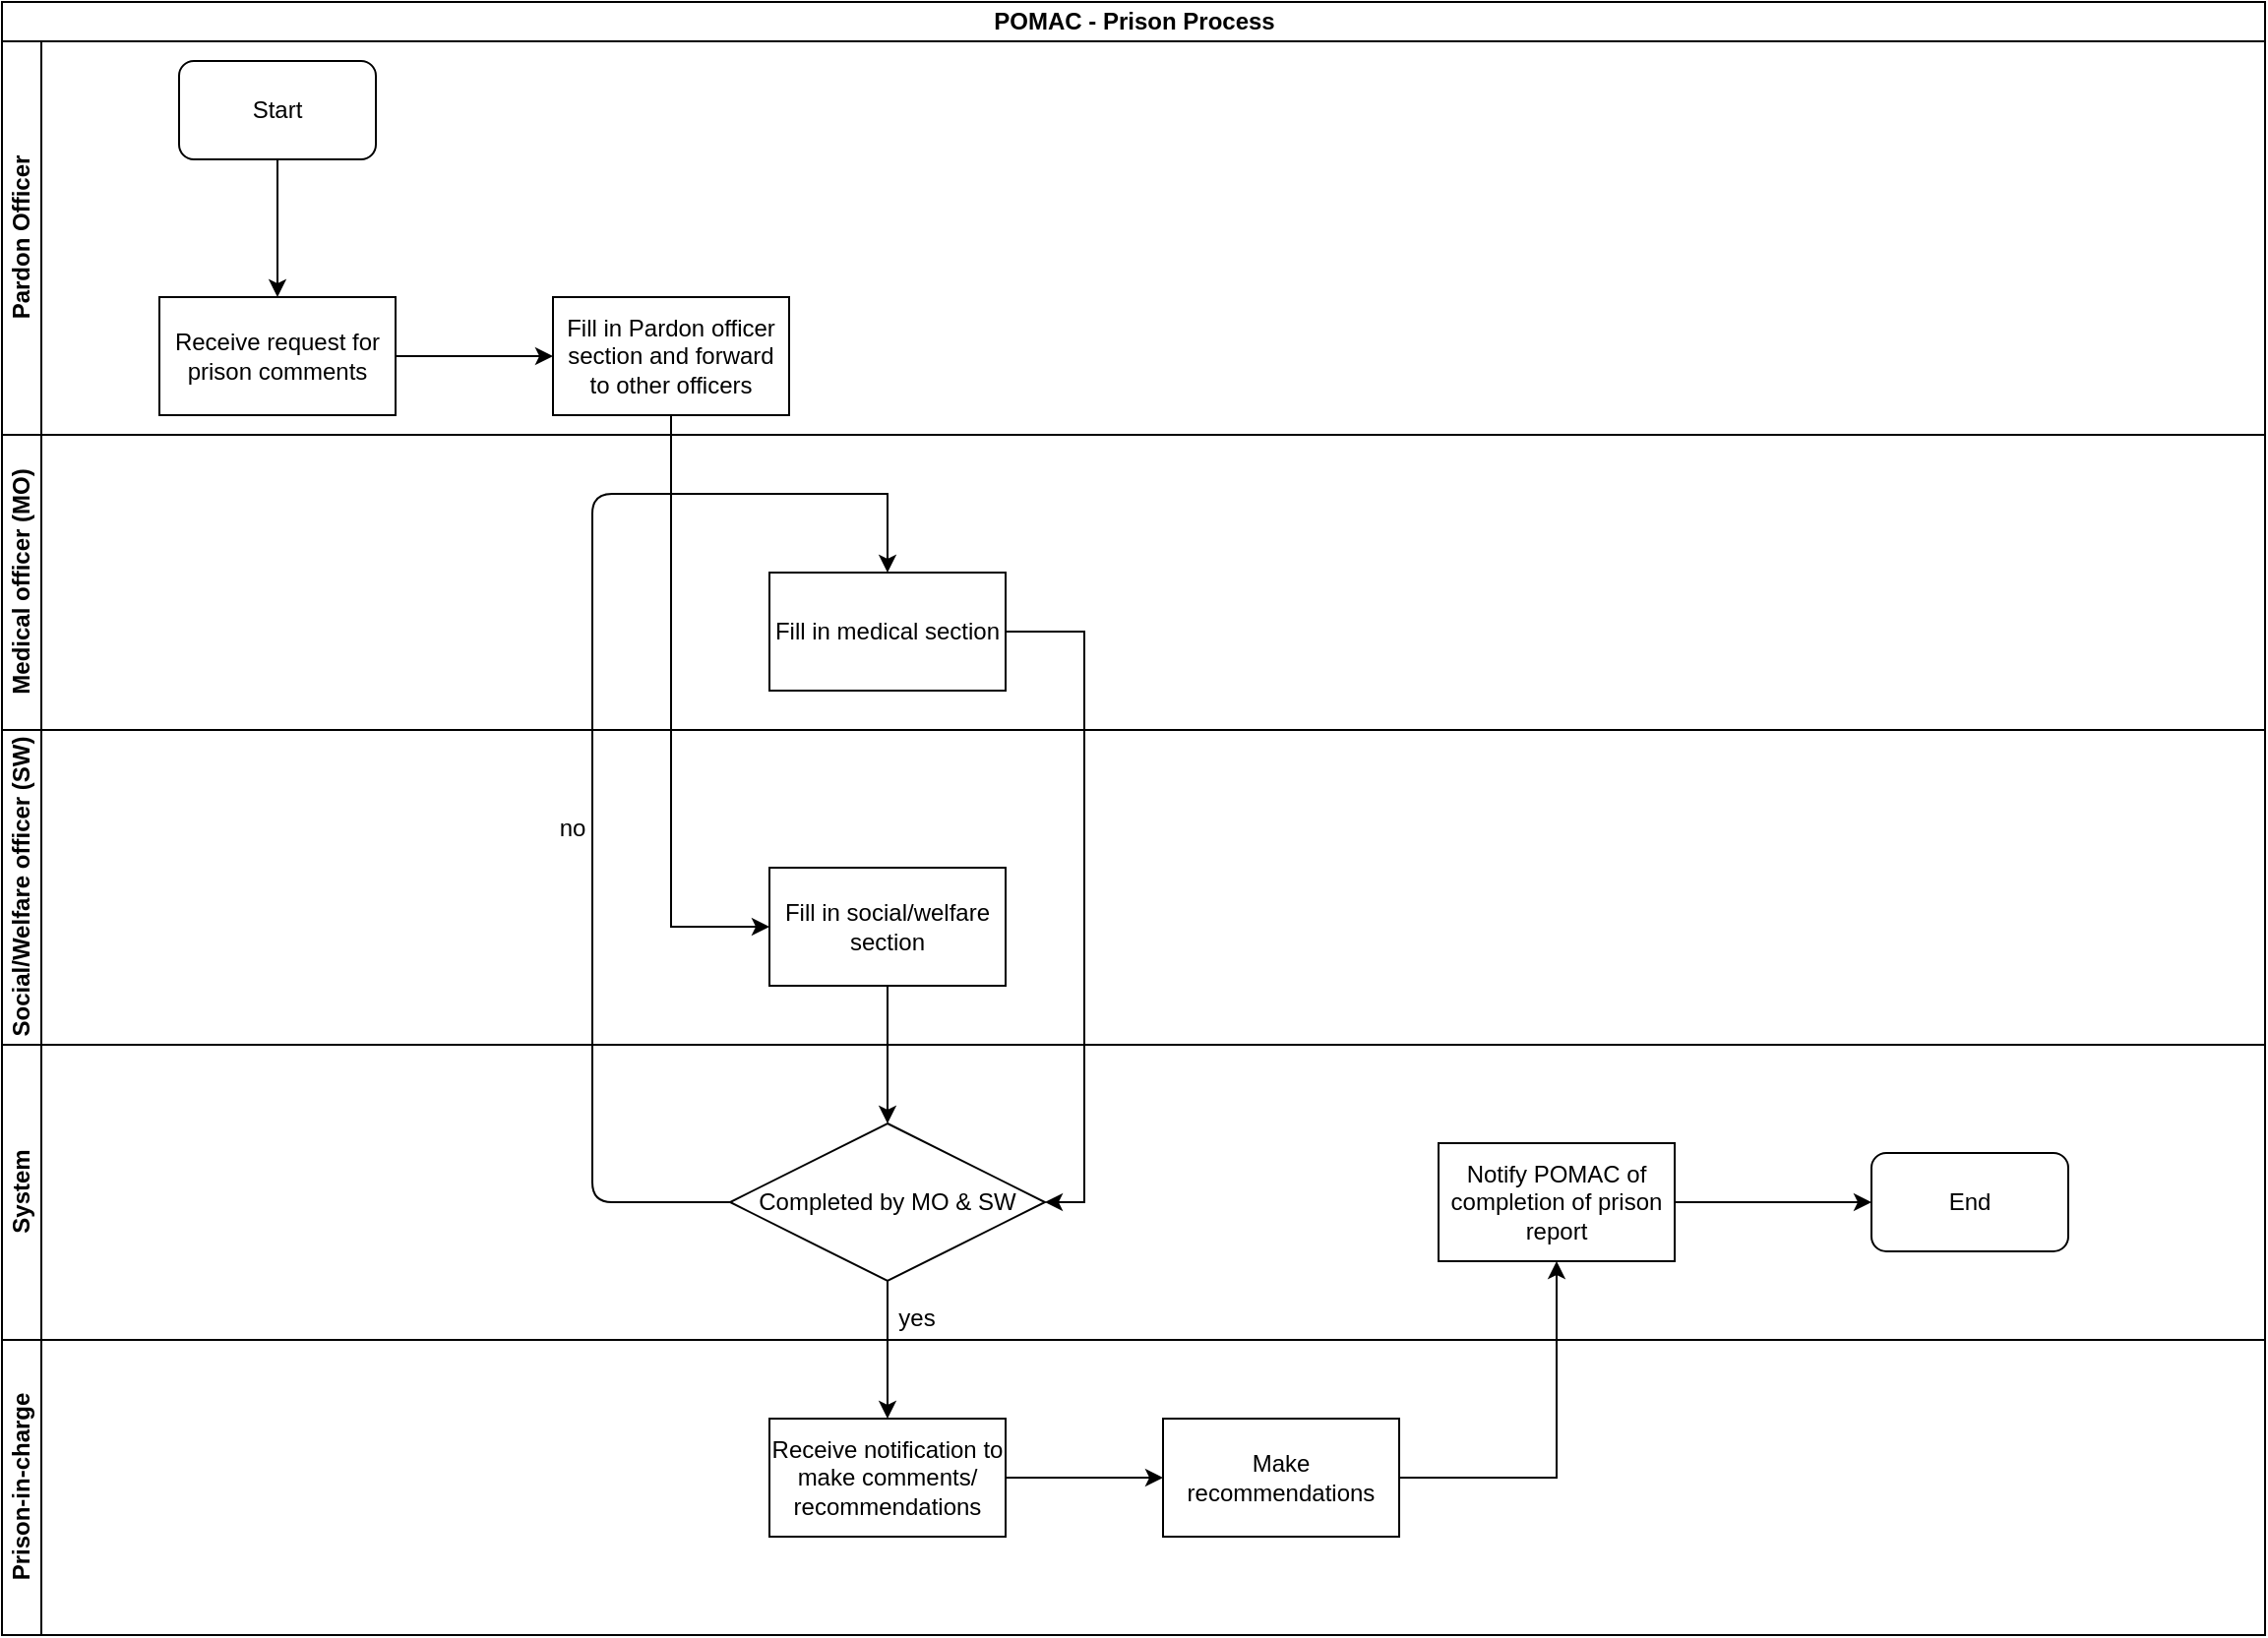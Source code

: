 <mxfile version="13.8.8" type="github">
  <diagram id="Vfz_66p9wcdMB7aPCSuo" name="Page-1">
    <mxGraphModel dx="1038" dy="547" grid="1" gridSize="10" guides="1" tooltips="1" connect="1" arrows="1" fold="1" page="1" pageScale="1" pageWidth="1169" pageHeight="827" math="0" shadow="0">
      <root>
        <mxCell id="0" />
        <mxCell id="1" parent="0" />
        <mxCell id="7xLf9PaOSlVCMq8ttG8S-1" value="POMAC - Prison Process" style="swimlane;html=1;childLayout=stackLayout;resizeParent=1;resizeParentMax=0;horizontal=1;startSize=20;horizontalStack=0;" vertex="1" parent="1">
          <mxGeometry x="10" y="20" width="1150" height="830" as="geometry" />
        </mxCell>
        <mxCell id="7xLf9PaOSlVCMq8ttG8S-2" value="Pardon Officer" style="swimlane;html=1;startSize=20;horizontal=0;" vertex="1" parent="7xLf9PaOSlVCMq8ttG8S-1">
          <mxGeometry y="20" width="1150" height="200" as="geometry" />
        </mxCell>
        <mxCell id="7xLf9PaOSlVCMq8ttG8S-10" value="Start" style="rounded=1;whiteSpace=wrap;html=1;" vertex="1" parent="7xLf9PaOSlVCMq8ttG8S-2">
          <mxGeometry x="90" y="10" width="100" height="50" as="geometry" />
        </mxCell>
        <mxCell id="7xLf9PaOSlVCMq8ttG8S-13" value="Receive request for prison comments" style="rounded=0;whiteSpace=wrap;html=1;" vertex="1" parent="7xLf9PaOSlVCMq8ttG8S-2">
          <mxGeometry x="80" y="130" width="120" height="60" as="geometry" />
        </mxCell>
        <mxCell id="7xLf9PaOSlVCMq8ttG8S-12" value="" style="edgeStyle=orthogonalEdgeStyle;rounded=0;orthogonalLoop=1;jettySize=auto;html=1;entryX=0.5;entryY=0;entryDx=0;entryDy=0;" edge="1" parent="7xLf9PaOSlVCMq8ttG8S-2" source="7xLf9PaOSlVCMq8ttG8S-10" target="7xLf9PaOSlVCMq8ttG8S-13">
          <mxGeometry relative="1" as="geometry">
            <mxPoint x="140" y="135" as="targetPoint" />
          </mxGeometry>
        </mxCell>
        <mxCell id="7xLf9PaOSlVCMq8ttG8S-3" value="Medical officer (MO)" style="swimlane;html=1;startSize=20;horizontal=0;" vertex="1" parent="7xLf9PaOSlVCMq8ttG8S-1">
          <mxGeometry y="220" width="1150" height="150" as="geometry" />
        </mxCell>
        <mxCell id="7xLf9PaOSlVCMq8ttG8S-16" value="Fill in medical section" style="whiteSpace=wrap;html=1;rounded=0;" vertex="1" parent="7xLf9PaOSlVCMq8ttG8S-3">
          <mxGeometry x="390" y="70" width="120" height="60" as="geometry" />
        </mxCell>
        <mxCell id="7xLf9PaOSlVCMq8ttG8S-4" value="Social/Welfare officer (SW)" style="swimlane;html=1;startSize=20;horizontal=0;" vertex="1" parent="7xLf9PaOSlVCMq8ttG8S-1">
          <mxGeometry y="370" width="1150" height="160" as="geometry" />
        </mxCell>
        <mxCell id="7xLf9PaOSlVCMq8ttG8S-18" value="Fill in social/welfare section" style="rounded=0;whiteSpace=wrap;html=1;" vertex="1" parent="7xLf9PaOSlVCMq8ttG8S-4">
          <mxGeometry x="390" y="70" width="120" height="60" as="geometry" />
        </mxCell>
        <mxCell id="7xLf9PaOSlVCMq8ttG8S-41" value="no" style="text;html=1;strokeColor=none;fillColor=none;align=center;verticalAlign=middle;whiteSpace=wrap;rounded=0;" vertex="1" parent="7xLf9PaOSlVCMq8ttG8S-4">
          <mxGeometry x="270" y="40" width="40" height="20" as="geometry" />
        </mxCell>
        <mxCell id="7xLf9PaOSlVCMq8ttG8S-9" value="System" style="swimlane;html=1;startSize=20;horizontal=0;" vertex="1" parent="7xLf9PaOSlVCMq8ttG8S-1">
          <mxGeometry y="530" width="1150" height="150" as="geometry" />
        </mxCell>
        <mxCell id="7xLf9PaOSlVCMq8ttG8S-28" value="Notify POMAC of completion of prison report" style="whiteSpace=wrap;html=1;rounded=0;" vertex="1" parent="7xLf9PaOSlVCMq8ttG8S-9">
          <mxGeometry x="730" y="50" width="120" height="60" as="geometry" />
        </mxCell>
        <mxCell id="7xLf9PaOSlVCMq8ttG8S-32" value="End" style="rounded=1;whiteSpace=wrap;html=1;" vertex="1" parent="7xLf9PaOSlVCMq8ttG8S-9">
          <mxGeometry x="950" y="55" width="100" height="50" as="geometry" />
        </mxCell>
        <mxCell id="7xLf9PaOSlVCMq8ttG8S-31" value="" style="edgeStyle=orthogonalEdgeStyle;rounded=0;orthogonalLoop=1;jettySize=auto;html=1;entryX=0;entryY=0.5;entryDx=0;entryDy=0;" edge="1" parent="7xLf9PaOSlVCMq8ttG8S-9" source="7xLf9PaOSlVCMq8ttG8S-28" target="7xLf9PaOSlVCMq8ttG8S-32">
          <mxGeometry relative="1" as="geometry">
            <mxPoint x="830" y="80" as="targetPoint" />
          </mxGeometry>
        </mxCell>
        <mxCell id="7xLf9PaOSlVCMq8ttG8S-33" value="Completed by MO &amp;amp; SW" style="rhombus;whiteSpace=wrap;html=1;" vertex="1" parent="7xLf9PaOSlVCMq8ttG8S-9">
          <mxGeometry x="370" y="40" width="160" height="80" as="geometry" />
        </mxCell>
        <mxCell id="7xLf9PaOSlVCMq8ttG8S-23" value="Prison-in-charge" style="swimlane;html=1;startSize=20;horizontal=0;" vertex="1" parent="7xLf9PaOSlVCMq8ttG8S-1">
          <mxGeometry y="680" width="1150" height="150" as="geometry" />
        </mxCell>
        <mxCell id="7xLf9PaOSlVCMq8ttG8S-26" value="Receive notification to make comments/ recommendations" style="whiteSpace=wrap;html=1;rounded=0;" vertex="1" parent="7xLf9PaOSlVCMq8ttG8S-23">
          <mxGeometry x="390" y="40" width="120" height="60" as="geometry" />
        </mxCell>
        <mxCell id="7xLf9PaOSlVCMq8ttG8S-34" value="yes" style="text;html=1;strokeColor=none;fillColor=none;align=center;verticalAlign=middle;whiteSpace=wrap;rounded=0;" vertex="1" parent="7xLf9PaOSlVCMq8ttG8S-23">
          <mxGeometry x="445" y="-21" width="40" height="20" as="geometry" />
        </mxCell>
        <mxCell id="7xLf9PaOSlVCMq8ttG8S-25" value="" style="edgeStyle=orthogonalEdgeStyle;rounded=0;orthogonalLoop=1;jettySize=auto;html=1;entryX=0.5;entryY=0;entryDx=0;entryDy=0;" edge="1" parent="7xLf9PaOSlVCMq8ttG8S-1" source="7xLf9PaOSlVCMq8ttG8S-18" target="7xLf9PaOSlVCMq8ttG8S-33">
          <mxGeometry relative="1" as="geometry">
            <mxPoint x="450" y="580" as="targetPoint" />
          </mxGeometry>
        </mxCell>
        <mxCell id="7xLf9PaOSlVCMq8ttG8S-27" value="" style="edgeStyle=orthogonalEdgeStyle;rounded=0;orthogonalLoop=1;jettySize=auto;html=1;exitX=0.5;exitY=1;exitDx=0;exitDy=0;" edge="1" parent="7xLf9PaOSlVCMq8ttG8S-1" source="7xLf9PaOSlVCMq8ttG8S-33" target="7xLf9PaOSlVCMq8ttG8S-26">
          <mxGeometry relative="1" as="geometry">
            <mxPoint x="450" y="640" as="sourcePoint" />
          </mxGeometry>
        </mxCell>
        <mxCell id="7xLf9PaOSlVCMq8ttG8S-36" value="" style="edgeStyle=orthogonalEdgeStyle;rounded=0;orthogonalLoop=1;jettySize=auto;html=1;entryX=1;entryY=0.5;entryDx=0;entryDy=0;" edge="1" parent="7xLf9PaOSlVCMq8ttG8S-1" source="7xLf9PaOSlVCMq8ttG8S-16" target="7xLf9PaOSlVCMq8ttG8S-33">
          <mxGeometry relative="1" as="geometry">
            <mxPoint x="600" y="320" as="targetPoint" />
            <Array as="points">
              <mxPoint x="550" y="320" />
              <mxPoint x="550" y="610" />
            </Array>
          </mxGeometry>
        </mxCell>
        <mxCell id="7xLf9PaOSlVCMq8ttG8S-17" value="" style="edgeStyle=orthogonalEdgeStyle;rounded=0;orthogonalLoop=1;jettySize=auto;html=1;" edge="1" parent="1" source="7xLf9PaOSlVCMq8ttG8S-14" target="7xLf9PaOSlVCMq8ttG8S-16">
          <mxGeometry relative="1" as="geometry" />
        </mxCell>
        <mxCell id="7xLf9PaOSlVCMq8ttG8S-20" value="" style="edgeStyle=orthogonalEdgeStyle;rounded=0;orthogonalLoop=1;jettySize=auto;html=1;exitX=0.5;exitY=1;exitDx=0;exitDy=0;entryX=0;entryY=0.5;entryDx=0;entryDy=0;" edge="1" parent="1" source="7xLf9PaOSlVCMq8ttG8S-14" target="7xLf9PaOSlVCMq8ttG8S-18">
          <mxGeometry relative="1" as="geometry">
            <mxPoint x="490" y="200" as="targetPoint" />
          </mxGeometry>
        </mxCell>
        <mxCell id="7xLf9PaOSlVCMq8ttG8S-14" value="Fill in Pardon officer section and forward to other officers" style="whiteSpace=wrap;html=1;rounded=0;" vertex="1" parent="1">
          <mxGeometry x="290" y="170" width="120" height="60" as="geometry" />
        </mxCell>
        <mxCell id="7xLf9PaOSlVCMq8ttG8S-15" value="" style="edgeStyle=orthogonalEdgeStyle;rounded=0;orthogonalLoop=1;jettySize=auto;html=1;" edge="1" parent="1" source="7xLf9PaOSlVCMq8ttG8S-13" target="7xLf9PaOSlVCMq8ttG8S-14">
          <mxGeometry relative="1" as="geometry" />
        </mxCell>
        <mxCell id="7xLf9PaOSlVCMq8ttG8S-39" value="" style="endArrow=none;html=1;entryX=0;entryY=0.5;entryDx=0;entryDy=0;" edge="1" parent="1" target="7xLf9PaOSlVCMq8ttG8S-33">
          <mxGeometry width="50" height="50" relative="1" as="geometry">
            <mxPoint x="350" y="270" as="sourcePoint" />
            <mxPoint x="470" y="410" as="targetPoint" />
            <Array as="points">
              <mxPoint x="310" y="270" />
              <mxPoint x="310" y="450" />
              <mxPoint x="310" y="630" />
            </Array>
          </mxGeometry>
        </mxCell>
        <mxCell id="7xLf9PaOSlVCMq8ttG8S-45" value="" style="edgeStyle=orthogonalEdgeStyle;rounded=0;orthogonalLoop=1;jettySize=auto;html=1;entryX=0.5;entryY=1;entryDx=0;entryDy=0;" edge="1" parent="1" source="7xLf9PaOSlVCMq8ttG8S-42" target="7xLf9PaOSlVCMq8ttG8S-28">
          <mxGeometry relative="1" as="geometry">
            <mxPoint x="800" y="770" as="targetPoint" />
          </mxGeometry>
        </mxCell>
        <mxCell id="7xLf9PaOSlVCMq8ttG8S-42" value="Make recommendations" style="whiteSpace=wrap;html=1;rounded=0;" vertex="1" parent="1">
          <mxGeometry x="600" y="740" width="120" height="60" as="geometry" />
        </mxCell>
        <mxCell id="7xLf9PaOSlVCMq8ttG8S-43" value="" style="edgeStyle=orthogonalEdgeStyle;rounded=0;orthogonalLoop=1;jettySize=auto;html=1;" edge="1" parent="1" source="7xLf9PaOSlVCMq8ttG8S-26" target="7xLf9PaOSlVCMq8ttG8S-42">
          <mxGeometry relative="1" as="geometry" />
        </mxCell>
      </root>
    </mxGraphModel>
  </diagram>
</mxfile>
